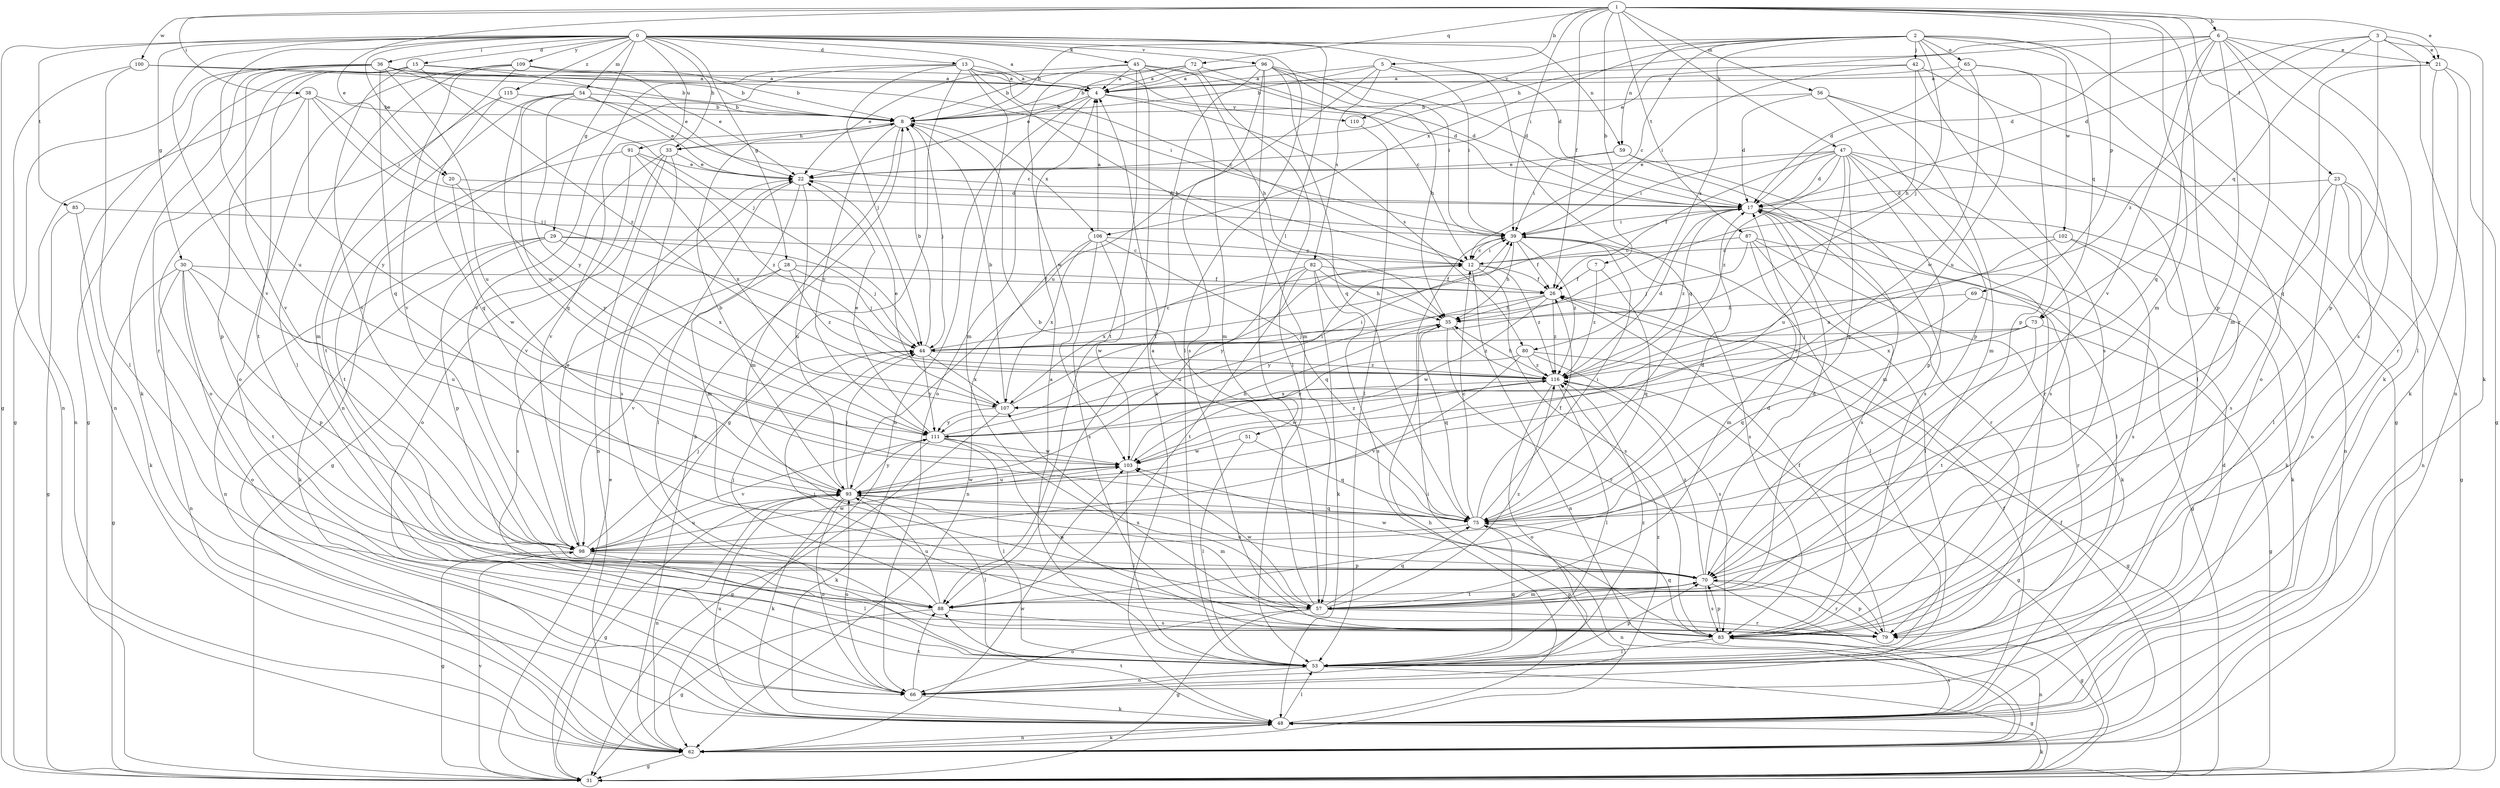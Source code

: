 strict digraph  {
0;
1;
2;
3;
4;
5;
6;
7;
8;
12;
13;
15;
17;
20;
21;
22;
23;
26;
28;
29;
30;
31;
33;
35;
36;
38;
39;
42;
44;
45;
47;
48;
51;
53;
54;
56;
57;
59;
62;
65;
66;
69;
70;
72;
73;
75;
79;
80;
82;
83;
85;
87;
88;
91;
93;
96;
98;
100;
102;
103;
106;
107;
109;
110;
111;
115;
116;
0 -> 4  [label=a];
0 -> 13  [label=d];
0 -> 15  [label=d];
0 -> 17  [label=d];
0 -> 20  [label=e];
0 -> 28  [label=g];
0 -> 29  [label=g];
0 -> 30  [label=g];
0 -> 31  [label=g];
0 -> 33  [label=h];
0 -> 36  [label=i];
0 -> 45  [label=k];
0 -> 51  [label=l];
0 -> 53  [label=l];
0 -> 54  [label=m];
0 -> 59  [label=n];
0 -> 85  [label=t];
0 -> 91  [label=u];
0 -> 93  [label=u];
0 -> 96  [label=v];
0 -> 98  [label=v];
0 -> 109  [label=y];
0 -> 115  [label=z];
1 -> 5  [label=b];
1 -> 6  [label=b];
1 -> 7  [label=b];
1 -> 20  [label=e];
1 -> 21  [label=e];
1 -> 23  [label=f];
1 -> 26  [label=f];
1 -> 38  [label=i];
1 -> 39  [label=i];
1 -> 47  [label=k];
1 -> 56  [label=m];
1 -> 57  [label=m];
1 -> 69  [label=p];
1 -> 72  [label=q];
1 -> 79  [label=r];
1 -> 87  [label=t];
1 -> 100  [label=w];
2 -> 8  [label=b];
2 -> 12  [label=c];
2 -> 42  [label=j];
2 -> 44  [label=j];
2 -> 48  [label=k];
2 -> 59  [label=n];
2 -> 65  [label=o];
2 -> 73  [label=q];
2 -> 80  [label=s];
2 -> 93  [label=u];
2 -> 102  [label=w];
2 -> 106  [label=x];
2 -> 110  [label=y];
3 -> 17  [label=d];
3 -> 21  [label=e];
3 -> 48  [label=k];
3 -> 62  [label=n];
3 -> 70  [label=p];
3 -> 73  [label=q];
3 -> 116  [label=z];
4 -> 8  [label=b];
4 -> 62  [label=n];
4 -> 66  [label=o];
4 -> 80  [label=s];
4 -> 110  [label=y];
5 -> 4  [label=a];
5 -> 8  [label=b];
5 -> 39  [label=i];
5 -> 75  [label=q];
5 -> 82  [label=s];
5 -> 93  [label=u];
6 -> 17  [label=d];
6 -> 21  [label=e];
6 -> 22  [label=e];
6 -> 33  [label=h];
6 -> 53  [label=l];
6 -> 57  [label=m];
6 -> 70  [label=p];
6 -> 75  [label=q];
6 -> 83  [label=s];
6 -> 98  [label=v];
7 -> 26  [label=f];
7 -> 75  [label=q];
7 -> 116  [label=z];
8 -> 33  [label=h];
8 -> 44  [label=j];
8 -> 57  [label=m];
8 -> 98  [label=v];
8 -> 106  [label=x];
8 -> 111  [label=y];
12 -> 26  [label=f];
12 -> 39  [label=i];
12 -> 62  [label=n];
12 -> 83  [label=s];
12 -> 111  [label=y];
12 -> 116  [label=z];
13 -> 4  [label=a];
13 -> 12  [label=c];
13 -> 17  [label=d];
13 -> 31  [label=g];
13 -> 35  [label=h];
13 -> 44  [label=j];
13 -> 57  [label=m];
13 -> 62  [label=n];
13 -> 98  [label=v];
15 -> 4  [label=a];
15 -> 22  [label=e];
15 -> 31  [label=g];
15 -> 79  [label=r];
15 -> 88  [label=t];
15 -> 98  [label=v];
15 -> 116  [label=z];
17 -> 39  [label=i];
17 -> 44  [label=j];
17 -> 48  [label=k];
17 -> 53  [label=l];
17 -> 79  [label=r];
17 -> 83  [label=s];
17 -> 116  [label=z];
20 -> 17  [label=d];
20 -> 103  [label=w];
20 -> 111  [label=y];
21 -> 4  [label=a];
21 -> 31  [label=g];
21 -> 48  [label=k];
21 -> 75  [label=q];
21 -> 79  [label=r];
22 -> 17  [label=d];
22 -> 53  [label=l];
22 -> 57  [label=m];
22 -> 93  [label=u];
23 -> 17  [label=d];
23 -> 31  [label=g];
23 -> 53  [label=l];
23 -> 62  [label=n];
23 -> 66  [label=o];
23 -> 83  [label=s];
26 -> 35  [label=h];
26 -> 103  [label=w];
26 -> 111  [label=y];
26 -> 116  [label=z];
28 -> 26  [label=f];
28 -> 44  [label=j];
28 -> 83  [label=s];
28 -> 98  [label=v];
28 -> 116  [label=z];
29 -> 12  [label=c];
29 -> 44  [label=j];
29 -> 48  [label=k];
29 -> 62  [label=n];
29 -> 70  [label=p];
29 -> 107  [label=x];
30 -> 26  [label=f];
30 -> 31  [label=g];
30 -> 62  [label=n];
30 -> 66  [label=o];
30 -> 70  [label=p];
30 -> 88  [label=t];
30 -> 93  [label=u];
31 -> 22  [label=e];
31 -> 48  [label=k];
31 -> 98  [label=v];
33 -> 22  [label=e];
33 -> 31  [label=g];
33 -> 62  [label=n];
33 -> 66  [label=o];
33 -> 83  [label=s];
35 -> 44  [label=j];
35 -> 75  [label=q];
35 -> 79  [label=r];
35 -> 116  [label=z];
36 -> 4  [label=a];
36 -> 8  [label=b];
36 -> 31  [label=g];
36 -> 39  [label=i];
36 -> 44  [label=j];
36 -> 48  [label=k];
36 -> 62  [label=n];
36 -> 75  [label=q];
36 -> 93  [label=u];
36 -> 98  [label=v];
38 -> 8  [label=b];
38 -> 39  [label=i];
38 -> 44  [label=j];
38 -> 62  [label=n];
38 -> 70  [label=p];
38 -> 111  [label=y];
39 -> 12  [label=c];
39 -> 26  [label=f];
39 -> 35  [label=h];
39 -> 53  [label=l];
39 -> 83  [label=s];
39 -> 116  [label=z];
42 -> 4  [label=a];
42 -> 35  [label=h];
42 -> 39  [label=i];
42 -> 66  [label=o];
42 -> 83  [label=s];
44 -> 8  [label=b];
44 -> 12  [label=c];
44 -> 107  [label=x];
44 -> 111  [label=y];
44 -> 116  [label=z];
45 -> 4  [label=a];
45 -> 17  [label=d];
45 -> 22  [label=e];
45 -> 35  [label=h];
45 -> 48  [label=k];
45 -> 57  [label=m];
45 -> 88  [label=t];
45 -> 103  [label=w];
47 -> 17  [label=d];
47 -> 22  [label=e];
47 -> 26  [label=f];
47 -> 39  [label=i];
47 -> 62  [label=n];
47 -> 70  [label=p];
47 -> 75  [label=q];
47 -> 79  [label=r];
47 -> 83  [label=s];
47 -> 93  [label=u];
47 -> 116  [label=z];
48 -> 17  [label=d];
48 -> 26  [label=f];
48 -> 35  [label=h];
48 -> 53  [label=l];
48 -> 62  [label=n];
48 -> 83  [label=s];
48 -> 88  [label=t];
48 -> 93  [label=u];
51 -> 53  [label=l];
51 -> 75  [label=q];
51 -> 103  [label=w];
53 -> 4  [label=a];
53 -> 31  [label=g];
53 -> 66  [label=o];
53 -> 70  [label=p];
53 -> 75  [label=q];
53 -> 116  [label=z];
54 -> 8  [label=b];
54 -> 12  [label=c];
54 -> 22  [label=e];
54 -> 75  [label=q];
54 -> 88  [label=t];
54 -> 103  [label=w];
54 -> 111  [label=y];
56 -> 8  [label=b];
56 -> 17  [label=d];
56 -> 53  [label=l];
56 -> 57  [label=m];
56 -> 70  [label=p];
57 -> 4  [label=a];
57 -> 31  [label=g];
57 -> 66  [label=o];
57 -> 70  [label=p];
57 -> 75  [label=q];
57 -> 79  [label=r];
57 -> 103  [label=w];
57 -> 116  [label=z];
59 -> 22  [label=e];
59 -> 39  [label=i];
59 -> 57  [label=m];
59 -> 83  [label=s];
62 -> 8  [label=b];
62 -> 26  [label=f];
62 -> 31  [label=g];
62 -> 39  [label=i];
62 -> 48  [label=k];
62 -> 103  [label=w];
65 -> 4  [label=a];
65 -> 17  [label=d];
65 -> 31  [label=g];
65 -> 70  [label=p];
65 -> 103  [label=w];
66 -> 48  [label=k];
66 -> 88  [label=t];
66 -> 93  [label=u];
66 -> 116  [label=z];
69 -> 35  [label=h];
69 -> 79  [label=r];
69 -> 107  [label=x];
70 -> 17  [label=d];
70 -> 31  [label=g];
70 -> 57  [label=m];
70 -> 79  [label=r];
70 -> 83  [label=s];
70 -> 88  [label=t];
70 -> 93  [label=u];
70 -> 103  [label=w];
70 -> 116  [label=z];
72 -> 4  [label=a];
72 -> 8  [label=b];
72 -> 12  [label=c];
72 -> 22  [label=e];
72 -> 53  [label=l];
73 -> 31  [label=g];
73 -> 44  [label=j];
73 -> 75  [label=q];
73 -> 88  [label=t];
73 -> 116  [label=z];
75 -> 8  [label=b];
75 -> 12  [label=c];
75 -> 17  [label=d];
75 -> 26  [label=f];
75 -> 39  [label=i];
75 -> 62  [label=n];
75 -> 98  [label=v];
79 -> 26  [label=f];
79 -> 44  [label=j];
79 -> 70  [label=p];
79 -> 107  [label=x];
80 -> 31  [label=g];
80 -> 83  [label=s];
80 -> 98  [label=v];
80 -> 111  [label=y];
80 -> 116  [label=z];
82 -> 26  [label=f];
82 -> 35  [label=h];
82 -> 48  [label=k];
82 -> 83  [label=s];
82 -> 88  [label=t];
82 -> 93  [label=u];
82 -> 107  [label=x];
83 -> 53  [label=l];
83 -> 62  [label=n];
83 -> 70  [label=p];
83 -> 75  [label=q];
85 -> 31  [label=g];
85 -> 39  [label=i];
85 -> 48  [label=k];
87 -> 12  [label=c];
87 -> 31  [label=g];
87 -> 44  [label=j];
87 -> 48  [label=k];
87 -> 53  [label=l];
87 -> 57  [label=m];
88 -> 17  [label=d];
88 -> 31  [label=g];
88 -> 44  [label=j];
88 -> 83  [label=s];
88 -> 93  [label=u];
91 -> 22  [label=e];
91 -> 88  [label=t];
91 -> 98  [label=v];
91 -> 107  [label=x];
91 -> 116  [label=z];
93 -> 8  [label=b];
93 -> 31  [label=g];
93 -> 44  [label=j];
93 -> 48  [label=k];
93 -> 53  [label=l];
93 -> 57  [label=m];
93 -> 62  [label=n];
93 -> 66  [label=o];
93 -> 75  [label=q];
93 -> 103  [label=w];
93 -> 111  [label=y];
96 -> 4  [label=a];
96 -> 8  [label=b];
96 -> 17  [label=d];
96 -> 35  [label=h];
96 -> 39  [label=i];
96 -> 57  [label=m];
96 -> 75  [label=q];
96 -> 83  [label=s];
96 -> 88  [label=t];
98 -> 22  [label=e];
98 -> 31  [label=g];
98 -> 44  [label=j];
98 -> 53  [label=l];
98 -> 70  [label=p];
98 -> 93  [label=u];
98 -> 103  [label=w];
100 -> 4  [label=a];
100 -> 8  [label=b];
100 -> 53  [label=l];
100 -> 62  [label=n];
102 -> 12  [label=c];
102 -> 48  [label=k];
102 -> 83  [label=s];
102 -> 107  [label=x];
103 -> 35  [label=h];
103 -> 53  [label=l];
103 -> 93  [label=u];
106 -> 4  [label=a];
106 -> 12  [label=c];
106 -> 62  [label=n];
106 -> 75  [label=q];
106 -> 83  [label=s];
106 -> 103  [label=w];
106 -> 107  [label=x];
107 -> 8  [label=b];
107 -> 22  [label=e];
107 -> 31  [label=g];
107 -> 39  [label=i];
107 -> 111  [label=y];
109 -> 4  [label=a];
109 -> 8  [label=b];
109 -> 22  [label=e];
109 -> 53  [label=l];
109 -> 57  [label=m];
109 -> 66  [label=o];
109 -> 98  [label=v];
110 -> 53  [label=l];
111 -> 22  [label=e];
111 -> 39  [label=i];
111 -> 48  [label=k];
111 -> 53  [label=l];
111 -> 83  [label=s];
111 -> 98  [label=v];
111 -> 103  [label=w];
111 -> 116  [label=z];
115 -> 8  [label=b];
115 -> 66  [label=o];
115 -> 75  [label=q];
116 -> 17  [label=d];
116 -> 31  [label=g];
116 -> 35  [label=h];
116 -> 53  [label=l];
116 -> 66  [label=o];
116 -> 103  [label=w];
116 -> 107  [label=x];
}

